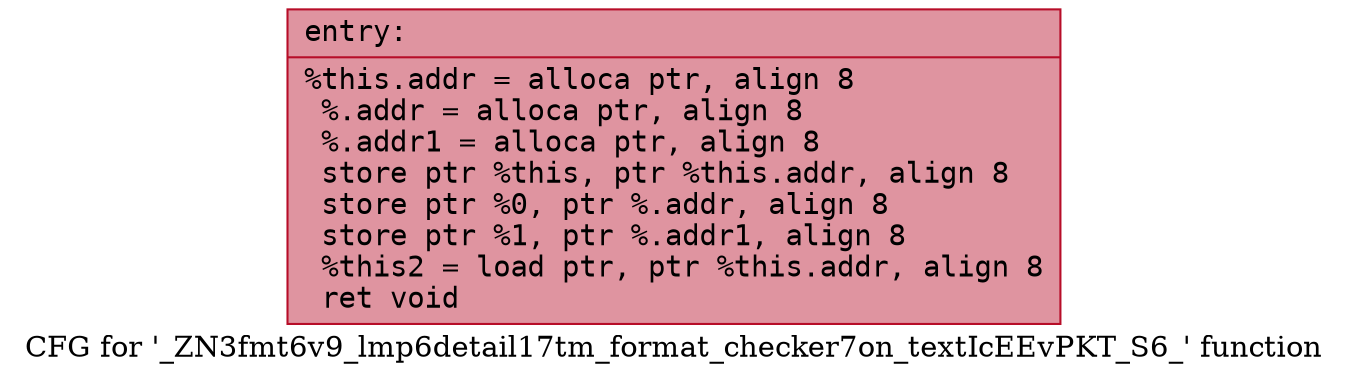 digraph "CFG for '_ZN3fmt6v9_lmp6detail17tm_format_checker7on_textIcEEvPKT_S6_' function" {
	label="CFG for '_ZN3fmt6v9_lmp6detail17tm_format_checker7on_textIcEEvPKT_S6_' function";

	Node0x5584168e8fa0 [shape=record,color="#b70d28ff", style=filled, fillcolor="#b70d2870" fontname="Courier",label="{entry:\l|  %this.addr = alloca ptr, align 8\l  %.addr = alloca ptr, align 8\l  %.addr1 = alloca ptr, align 8\l  store ptr %this, ptr %this.addr, align 8\l  store ptr %0, ptr %.addr, align 8\l  store ptr %1, ptr %.addr1, align 8\l  %this2 = load ptr, ptr %this.addr, align 8\l  ret void\l}"];
}
